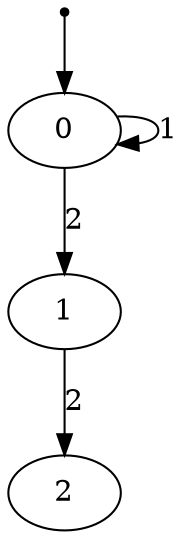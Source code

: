digraph a { 
F0[shape=point] ;
F0->0 ;
0->0 [label="1"] ;
0->1 [label="2"] ;
1 ;
1->2 [label="2"] ;
2 ;

 }